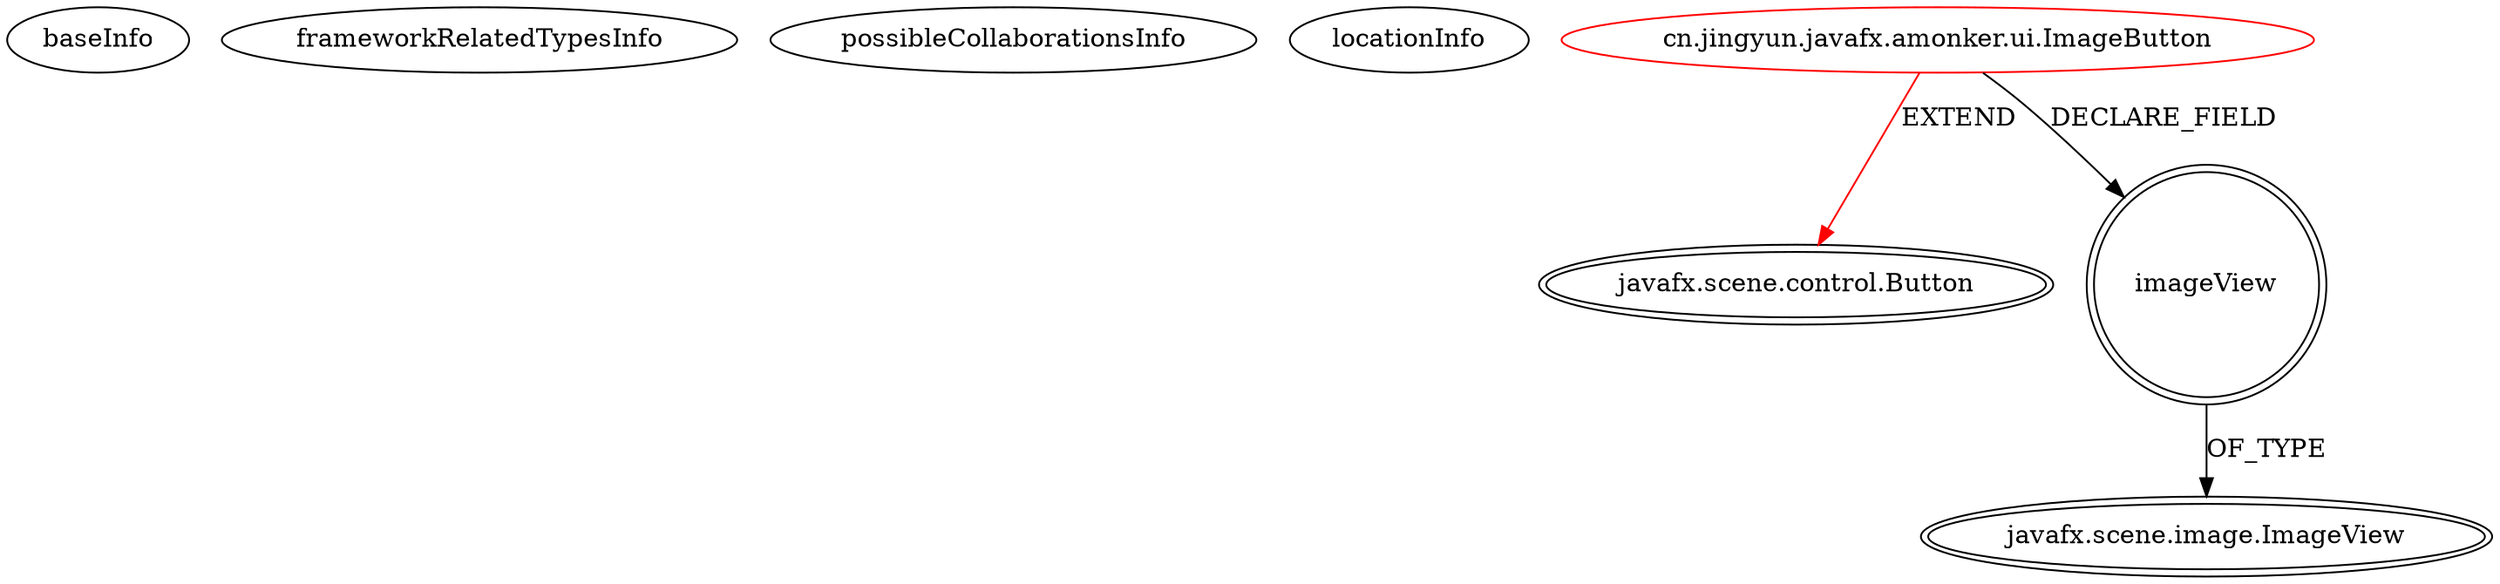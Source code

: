 digraph {
baseInfo[graphId=1830,category="extension_graph",isAnonymous=false,possibleRelation=false]
frameworkRelatedTypesInfo[0="javafx.scene.control.Button"]
possibleCollaborationsInfo[]
locationInfo[projectName="amonker-AmonkerFX",filePath="/amonker-AmonkerFX/AmonkerFX-master/src/cn/jingyun/javafx/amonker/ui/ImageButton.java",contextSignature="ImageButton",graphId="1830"]
0[label="cn.jingyun.javafx.amonker.ui.ImageButton",vertexType="ROOT_CLIENT_CLASS_DECLARATION",isFrameworkType=false,color=red]
1[label="javafx.scene.control.Button",vertexType="FRAMEWORK_CLASS_TYPE",isFrameworkType=true,peripheries=2]
2[label="imageView",vertexType="FIELD_DECLARATION",isFrameworkType=true,peripheries=2,shape=circle]
3[label="javafx.scene.image.ImageView",vertexType="FRAMEWORK_CLASS_TYPE",isFrameworkType=true,peripheries=2]
0->1[label="EXTEND",color=red]
0->2[label="DECLARE_FIELD"]
2->3[label="OF_TYPE"]
}
